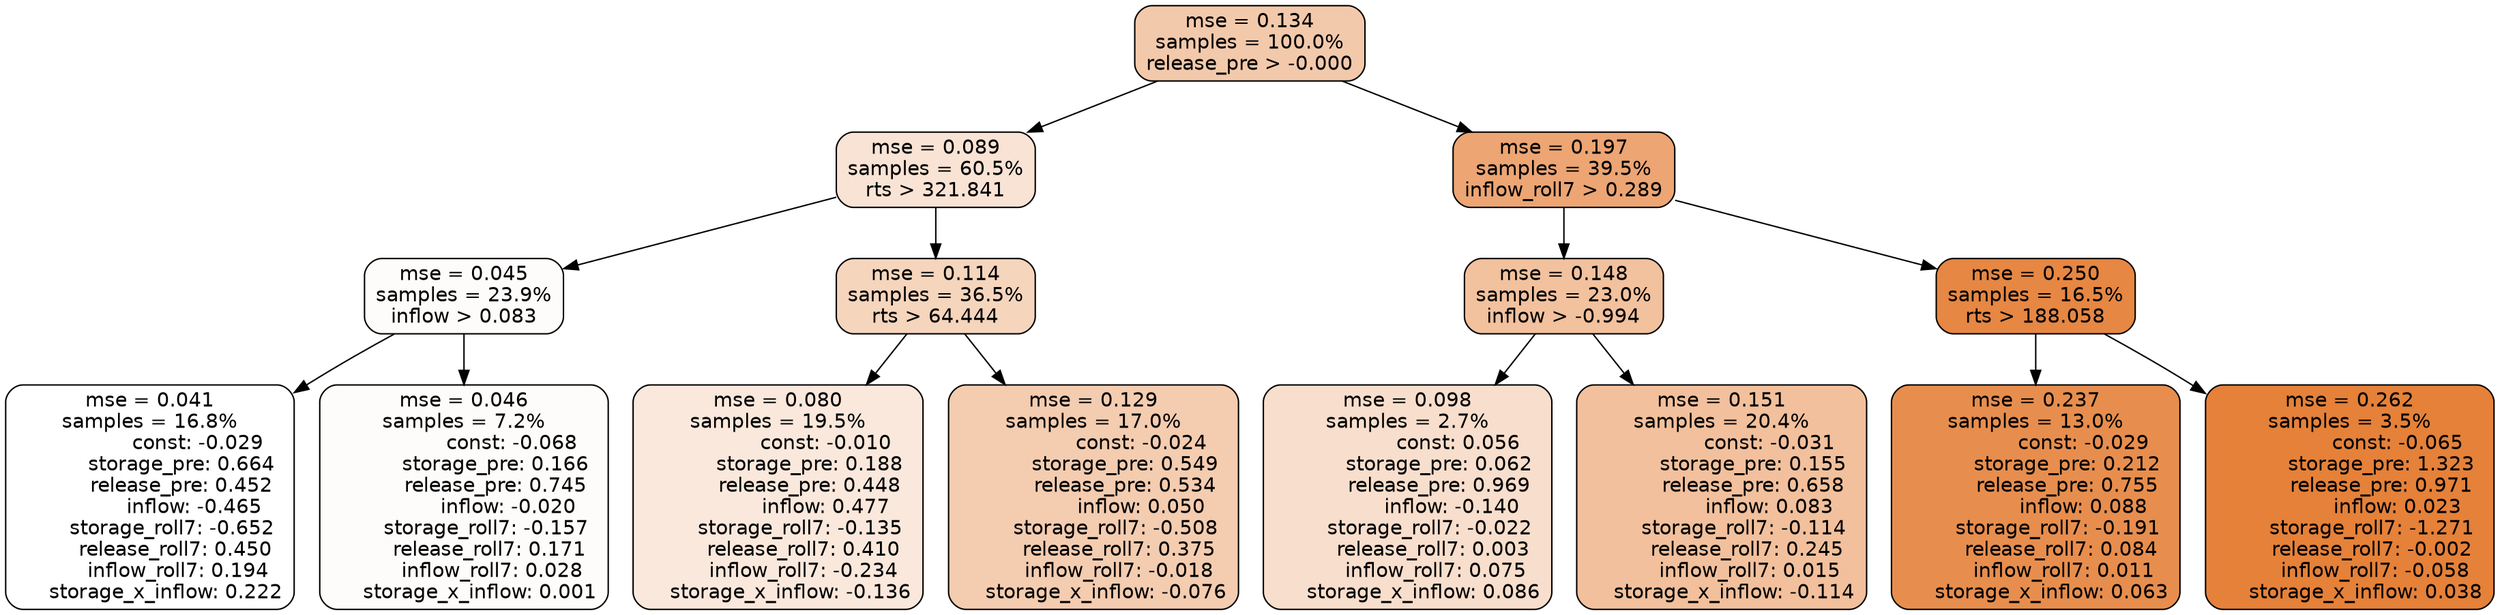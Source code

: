 digraph tree {
node [shape=rectangle, style="filled, rounded", color="black", fontname=helvetica] ;
edge [fontname=helvetica] ;
	"0" [label="mse = 0.134
samples = 100.0%
release_pre > -0.000", fillcolor="#f3c9ab"]
	"1" [label="mse = 0.089
samples = 60.5%
rts > 321.841", fillcolor="#f9e3d4"]
	"8" [label="mse = 0.197
samples = 39.5%
inflow_roll7 > 0.289", fillcolor="#eca573"]
	"5" [label="mse = 0.045
samples = 23.9%
inflow > 0.083", fillcolor="#fefcfb"]
	"2" [label="mse = 0.114
samples = 36.5%
rts > 64.444", fillcolor="#f6d5bd"]
	"9" [label="mse = 0.148
samples = 23.0%
inflow > -0.994", fillcolor="#f2c19e"]
	"12" [label="mse = 0.250
samples = 16.5%
rts > 188.058", fillcolor="#e68743"]
	"6" [label="mse = 0.041
samples = 16.8%
               const: -0.029
          storage_pre: 0.664
          release_pre: 0.452
              inflow: -0.465
       storage_roll7: -0.652
        release_roll7: 0.450
         inflow_roll7: 0.194
     storage_x_inflow: 0.222", fillcolor="#ffffff"]
	"7" [label="mse = 0.046
samples = 7.2%
               const: -0.068
          storage_pre: 0.166
          release_pre: 0.745
              inflow: -0.020
       storage_roll7: -0.157
        release_roll7: 0.171
         inflow_roll7: 0.028
     storage_x_inflow: 0.001", fillcolor="#fefcfa"]
	"3" [label="mse = 0.080
samples = 19.5%
               const: -0.010
          storage_pre: 0.188
          release_pre: 0.448
               inflow: 0.477
       storage_roll7: -0.135
        release_roll7: 0.410
        inflow_roll7: -0.234
    storage_x_inflow: -0.136", fillcolor="#fae8dc"]
	"4" [label="mse = 0.129
samples = 17.0%
               const: -0.024
          storage_pre: 0.549
          release_pre: 0.534
               inflow: 0.050
       storage_roll7: -0.508
        release_roll7: 0.375
        inflow_roll7: -0.018
    storage_x_inflow: -0.076", fillcolor="#f4ccb0"]
	"10" [label="mse = 0.098
samples = 2.7%
                const: 0.056
          storage_pre: 0.062
          release_pre: 0.969
              inflow: -0.140
       storage_roll7: -0.022
        release_roll7: 0.003
         inflow_roll7: 0.075
     storage_x_inflow: 0.086", fillcolor="#f8decc"]
	"11" [label="mse = 0.151
samples = 20.4%
               const: -0.031
          storage_pre: 0.155
          release_pre: 0.658
               inflow: 0.083
       storage_roll7: -0.114
        release_roll7: 0.245
         inflow_roll7: 0.015
    storage_x_inflow: -0.114", fillcolor="#f2c09c"]
	"13" [label="mse = 0.237
samples = 13.0%
               const: -0.029
          storage_pre: 0.212
          release_pre: 0.755
               inflow: 0.088
       storage_roll7: -0.191
        release_roll7: 0.084
         inflow_roll7: 0.011
     storage_x_inflow: 0.063", fillcolor="#e78e4e"]
	"14" [label="mse = 0.262
samples = 3.5%
               const: -0.065
          storage_pre: 1.323
          release_pre: 0.971
               inflow: 0.023
       storage_roll7: -1.271
       release_roll7: -0.002
        inflow_roll7: -0.058
     storage_x_inflow: 0.038", fillcolor="#e58139"]

	"0" -> "1"
	"0" -> "8"
	"1" -> "2"
	"1" -> "5"
	"8" -> "9"
	"8" -> "12"
	"5" -> "6"
	"5" -> "7"
	"2" -> "3"
	"2" -> "4"
	"9" -> "10"
	"9" -> "11"
	"12" -> "13"
	"12" -> "14"
}